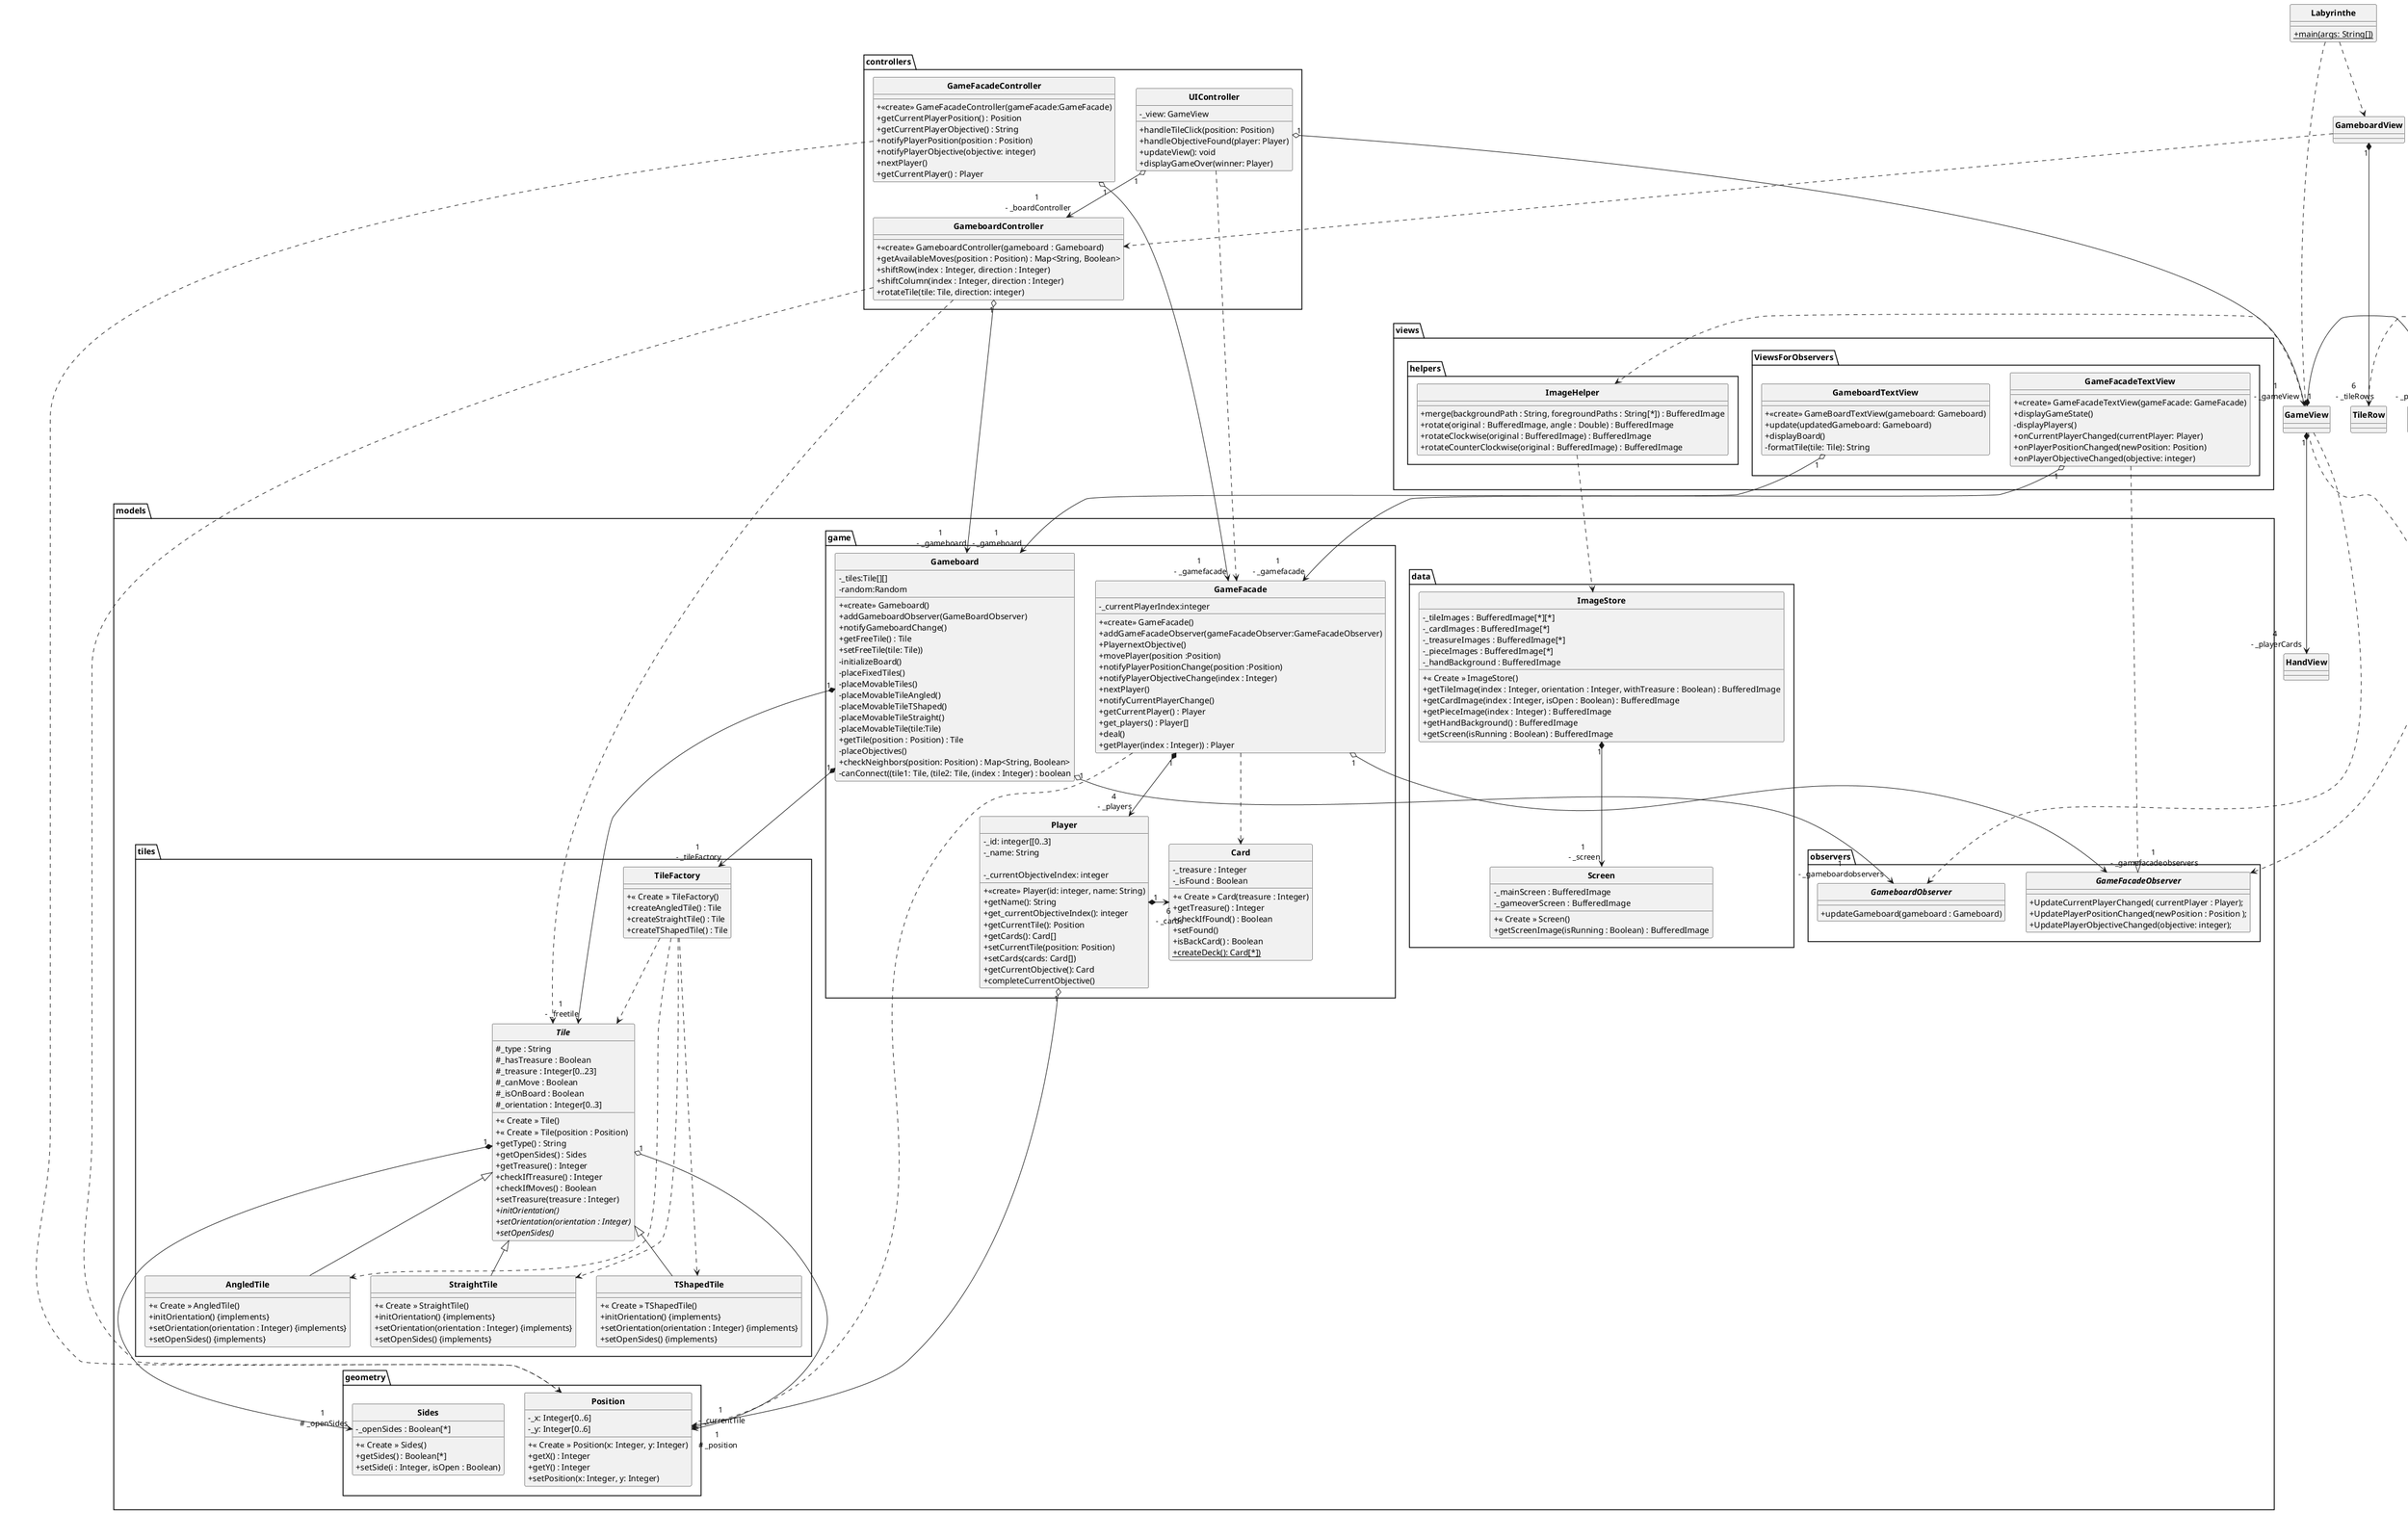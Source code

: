 @startuml Labyrinthe

skinparam style strictuml
skinparam classAttributeIconSize 0
skinparam classFontStyle Bold
hide enum methods

class Labyrinthe
{
    + {static} main(args: String[])
}

package views
{
	package helpers {
		'classe fournie :
		class ImageHelper {
			+ merge(backgroundPath : String, foregroundPaths : String[*]) : BufferedImage
			+ rotate(original : BufferedImage, angle : Double) : BufferedImage
			+ rotateClockwise(original : BufferedImage) : BufferedImage
			+ rotateCounterClockwise(original : BufferedImage) : BufferedImage
		}
	}

	package ViewsForObservers{
	  class GameboardTextView{

               +<<create>> GameBoardTextView(gameboard: Gameboard)
               + update(updatedGameboard: Gameboard)
               + displayBoard()
               - formatTile(tile: Tile): String
	  }
	  class GameFacadeTextView{

              + <<create>> GameFacadeTextView(gameFacade: GameFacade)
              + displayGameState()
              - displayPlayers()
              + onCurrentPlayerChanged(currentPlayer: Player)
              + onPlayerPositionChanged(newPosition: Position)
              + onPlayerObjectiveChanged(objective: integer)

	  }
	}
	
}

package controllers
{

   class GameboardController {

          + <<create>> GameboardController(gameboard : Gameboard)
          + getAvailableMoves(position : Position) : Map<String, Boolean>
          + shiftRow(index : Integer, direction : Integer)
          + shiftColumn(index : Integer, direction : Integer)
          + rotateTile(tile: Tile, direction: integer)
   }
   class GameFacadeController {

          +<<create>> GameFacadeController(gameFacade:GameFacade)
          + getCurrentPlayerPosition() : Position
          + getCurrentPlayerObjective() : String
          + notifyPlayerPosition(position : Position)
          + notifyPlayerObjective(objective: integer)
          + nextPlayer()
          + getCurrentPlayer() : Player

   }

   class UIController {
       - _view: GameView
       + handleTileClick(position: Position)
       + handleObjectiveFound(player: Player)
       + updateView(): void
       + displayGameOver(winner: Player)
   }
}

package models
{
    package observers {
        interface GameFacadeObserver {
            +UpdateCurrentPlayerChanged( currentPlayer : Player);
            +UpdatePlayerPositionChanged(newPosition : Position );
           + UpdatePlayerObjectiveChanged(objective: integer);
        }

        interface GameboardObserver {
            + updateGameboard(gameboard : Gameboard)
        }
    }

	package tiles {
		class TileFactory {
			+ « Create » TileFactory()
			+ createAngledTile() : Tile
			+ createStraightTile() : Tile
			+ createTShapedTile() : Tile
		}

		abstract class Tile {
			# _type : String
			# _hasTreasure : Boolean
			# _treasure : Integer[0..23]
			# _canMove : Boolean
			# _isOnBoard : Boolean
			# _orientation : Integer[0..3]
			+ « Create » Tile()
			+ « Create » Tile(position : Position)
			+ getType() : String
			'récupérer les voies de passage :
			+ getOpenSides() : Sides
			+ getTreasure() : Integer
			+ checkIfTreasure() : Integer
			+ checkIfMoves() : Boolean
			+ setTreasure(treasure : Integer)
			+ {abstract} initOrientation()
			+ {abstract} setOrientation(orientation : Integer)
			+ {abstract} setOpenSides()
		}
		class AngledTile extends Tile {
			+ « Create » AngledTile()
			+ initOrientation() {implements}
			+ setOrientation(orientation : Integer) {implements}
			+ setOpenSides() {implements}
		}
		class StraightTile extends Tile {
			+ « Create » StraightTile()
			+ initOrientation() {implements}
			+ setOrientation(orientation : Integer) {implements}
			+ setOpenSides() {implements}
		}
		class TShapedTile extends Tile {
			+ « Create » TShapedTile()
			+ initOrientation() {implements}
			+ setOrientation(orientation : Integer) {implements}
			+ setOpenSides() {implements}
		}
	}

	package geometry {
		class Sides {
			- _openSides : Boolean[*]
			+ « Create » Sides()
			+ getSides() : Boolean[*]
			+ setSide(i : Integer, isOpen : Boolean)
		}

		class Position {
			- _x: Integer[0..6]
			- _y: Integer[0..6]
			+ « Create » Position(x: Integer, y: Integer)
			+ getX() : Integer
			+ getY() : Integer
			+ setPosition(x: Integer, y: Integer)
		}
	}

	package game {


		class GameFacade {

               -  _currentPlayerIndex:integer
               + <<create>> GameFacade()
               + addGameFacadeObserver(gameFacadeObserver:GameFacadeObserver)
               + PlayernextObjective()
               + movePlayer(position :Position)
               + notifyPlayerPositionChange(position :Position)
               + notifyPlayerObjectiveChange(index : Integer)
               + nextPlayer()
               + notifyCurrentPlayerChange()
               + getCurrentPlayer() : Player
               + get_players() : Player[]
               + deal()
               + getPlayer(index : Integer)) : Player
		}

		class Gameboard {
               -  _tiles:Tile[][]
               -  random:Random
               +<<create>> Gameboard()
               + addGameboardObserver(GameBoardObserver)
               + notifyGameboardChange()
               + getFreeTile() : Tile
               + setFreeTile(tile: Tile))
               - initializeBoard()
               - placeFixedTiles()
               - placeMovableTiles()
               - placeMovableTileAngled()
               - placeMovableTileTShaped()
               - placeMovableTileStraight()
               - placeMovableTile(tile:Tile)
               + getTile(position : Position) : Tile
               - placeObjectives()
               + checkNeighbors(position: Position) : Map<String, Boolean>
               - canConnect((tile1: Tile, (tile2: Tile, (index : Integer) : boolean
		}
		'class Hallway {}

		class Card {
		    - _treasure : Integer
		    ' si l'objectif est rempli
			- _isFound : Boolean
			' génération du trésor aléatoire, dans la limite des trésors encore disponibles
			+ « Create » Card(treasure : Integer)
			+ getTreasure() : Integer
			+ checkIfFound() : Boolean
			' Un trésor trouvé ne peut pas être re-caché, on ne peut donc pas remettre isFound à false :
			+ setFound()
			+ isBackCard() : Boolean
            + {static} createDeck(): Card[*])
		}

		class Player {
			        - _id: integer[[0..3]
                    - _name: String

                    - _currentObjectiveIndex: integer
                    + <<create>> Player(id: integer, name: String)
                    + getName(): String
                    + get_currentObjectiveIndex(): integer
                    + getCurrentTile(): Position
                    + getCards(): Card[]
                    + setCurrentTile(position: Position)
                    + setCards(cards: Card[])
                    + getCurrentObjective(): Card
                    + completeCurrentObjective()
		}
    }

    package data {
		class ImageStore {
			'pour chaque tuile, ses positions :
			- _tileImages : BufferedImage[*][*]
			 'recto et verso de la carte, sans dessin :
			- _cardImages : BufferedImage[*]
			'à superposer avec les tuiles et les cartes :
			- _treasureImages : BufferedImage[*]
			'4 pions de couleurs différentes :
			- _pieceImages : BufferedImage[*]
			'zone joueur :
			- _handBackground : BufferedImage
			+ « Create » ImageStore()
			+ getTileImage(index : Integer, orientation : Integer, withTreasure : Boolean) : BufferedImage
			+ getCardImage(index : Integer, isOpen : Boolean) : BufferedImage
			+ getPieceImage(index : Integer) : BufferedImage
			+ getHandBackground() : BufferedImage
			+ getScreen(isRunning : Boolean) : BufferedImage
		}

		class Screen {
			- _mainScreen : BufferedImage
			- _gameoverScreen : BufferedImage
			+ « Create » Screen()
			'si le jeu est toujours en cours, retourner l'écran principal :
			+ getScreenImage(isRunning : Boolean) : BufferedImage
		}
	}
}

Labyrinthe ...> GameView
Labyrinthe ..> GameboardView
GameboardView ..> GameboardController
GameView "1" *--> "4\n - _playerCards" HandView
'GameView ..> GameFacade
GameView ..> GameboardObserver
GameView ..> GameFacadeObserver
GameFacadeController "1" o----> "1\n - _gamefacade" GameFacade
GameFacadeController ..> Position
GameboardController "1" o--> "1\n - _gameboard" Gameboard
GameboardController ..> Position
GameboardController ..> Tile
'Gameboard "1" *---> "6\n _hallways" Hallway
Gameboard "1" *--> "1\n - _tileFactory" TileFactory
Gameboard "1" *--> "1\n - _freetile" Tile
Player "1" *-> "6\n - _cards" Card
Player "1" o----> "1\n - _currentTile" Position
GameFacade "1" *--> "4\n - _players" Player
GameFacade ..> Card
GameFacade ..> Position
ImageStore "1" *--> "1\n - _screen" Screen
Tile "1" o-> "1\n # _position" Position
Tile "1" *--> "1\n # _openSides" Sides
TileFactory ..> AngledTile
TileFactory ..> StraightTile
TileFactory ..> TShapedTile
TileFactory ..> Tile
GameFacade "1" o-> "1\n - _gamefacadeobservers" GameFacadeObserver
Gameboard "1" o--> "1\n - _gameboardobservers" GameboardObserver
UIController .> GameFacade
UIController "1" o--> "1\n - _gameView" GameView
GameView .> ImageHelper
TileRow .> TileComponent

GameboardView "1" *---> "6\n - _tileRows" TileRow
GameView "1" *-> "4\n - _pieces" PieceView
ImageHelper ..> ImageStore
UIController "1" o--> "1\n - _boardController" GameboardController
GameBoardTextView ..|> GameBoardObserver
GameFacadeTextView ..|> GameFacadeObserver
GameboardTextView "1" o--> "1\n - _gameboard" Gameboard
GameFacadeTextView "1" o--> "1\n - _gamefacade" GameFacade
@enduml
